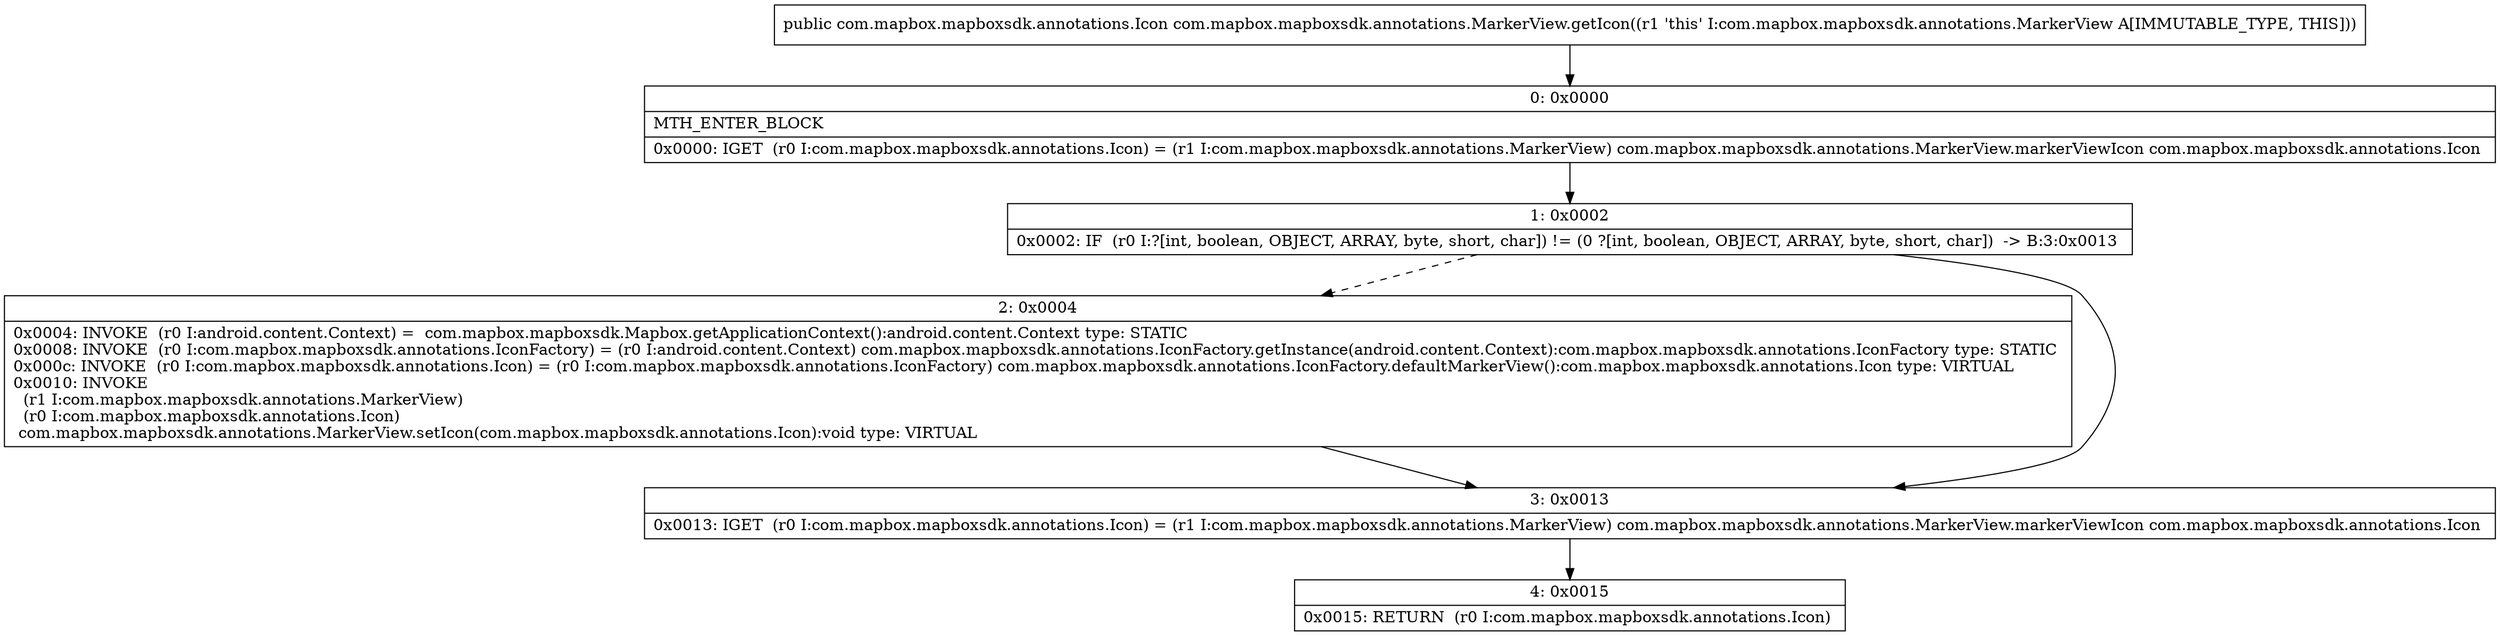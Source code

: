 digraph "CFG forcom.mapbox.mapboxsdk.annotations.MarkerView.getIcon()Lcom\/mapbox\/mapboxsdk\/annotations\/Icon;" {
Node_0 [shape=record,label="{0\:\ 0x0000|MTH_ENTER_BLOCK\l|0x0000: IGET  (r0 I:com.mapbox.mapboxsdk.annotations.Icon) = (r1 I:com.mapbox.mapboxsdk.annotations.MarkerView) com.mapbox.mapboxsdk.annotations.MarkerView.markerViewIcon com.mapbox.mapboxsdk.annotations.Icon \l}"];
Node_1 [shape=record,label="{1\:\ 0x0002|0x0002: IF  (r0 I:?[int, boolean, OBJECT, ARRAY, byte, short, char]) != (0 ?[int, boolean, OBJECT, ARRAY, byte, short, char])  \-\> B:3:0x0013 \l}"];
Node_2 [shape=record,label="{2\:\ 0x0004|0x0004: INVOKE  (r0 I:android.content.Context) =  com.mapbox.mapboxsdk.Mapbox.getApplicationContext():android.content.Context type: STATIC \l0x0008: INVOKE  (r0 I:com.mapbox.mapboxsdk.annotations.IconFactory) = (r0 I:android.content.Context) com.mapbox.mapboxsdk.annotations.IconFactory.getInstance(android.content.Context):com.mapbox.mapboxsdk.annotations.IconFactory type: STATIC \l0x000c: INVOKE  (r0 I:com.mapbox.mapboxsdk.annotations.Icon) = (r0 I:com.mapbox.mapboxsdk.annotations.IconFactory) com.mapbox.mapboxsdk.annotations.IconFactory.defaultMarkerView():com.mapbox.mapboxsdk.annotations.Icon type: VIRTUAL \l0x0010: INVOKE  \l  (r1 I:com.mapbox.mapboxsdk.annotations.MarkerView)\l  (r0 I:com.mapbox.mapboxsdk.annotations.Icon)\l com.mapbox.mapboxsdk.annotations.MarkerView.setIcon(com.mapbox.mapboxsdk.annotations.Icon):void type: VIRTUAL \l}"];
Node_3 [shape=record,label="{3\:\ 0x0013|0x0013: IGET  (r0 I:com.mapbox.mapboxsdk.annotations.Icon) = (r1 I:com.mapbox.mapboxsdk.annotations.MarkerView) com.mapbox.mapboxsdk.annotations.MarkerView.markerViewIcon com.mapbox.mapboxsdk.annotations.Icon \l}"];
Node_4 [shape=record,label="{4\:\ 0x0015|0x0015: RETURN  (r0 I:com.mapbox.mapboxsdk.annotations.Icon) \l}"];
MethodNode[shape=record,label="{public com.mapbox.mapboxsdk.annotations.Icon com.mapbox.mapboxsdk.annotations.MarkerView.getIcon((r1 'this' I:com.mapbox.mapboxsdk.annotations.MarkerView A[IMMUTABLE_TYPE, THIS])) }"];
MethodNode -> Node_0;
Node_0 -> Node_1;
Node_1 -> Node_2[style=dashed];
Node_1 -> Node_3;
Node_2 -> Node_3;
Node_3 -> Node_4;
}


